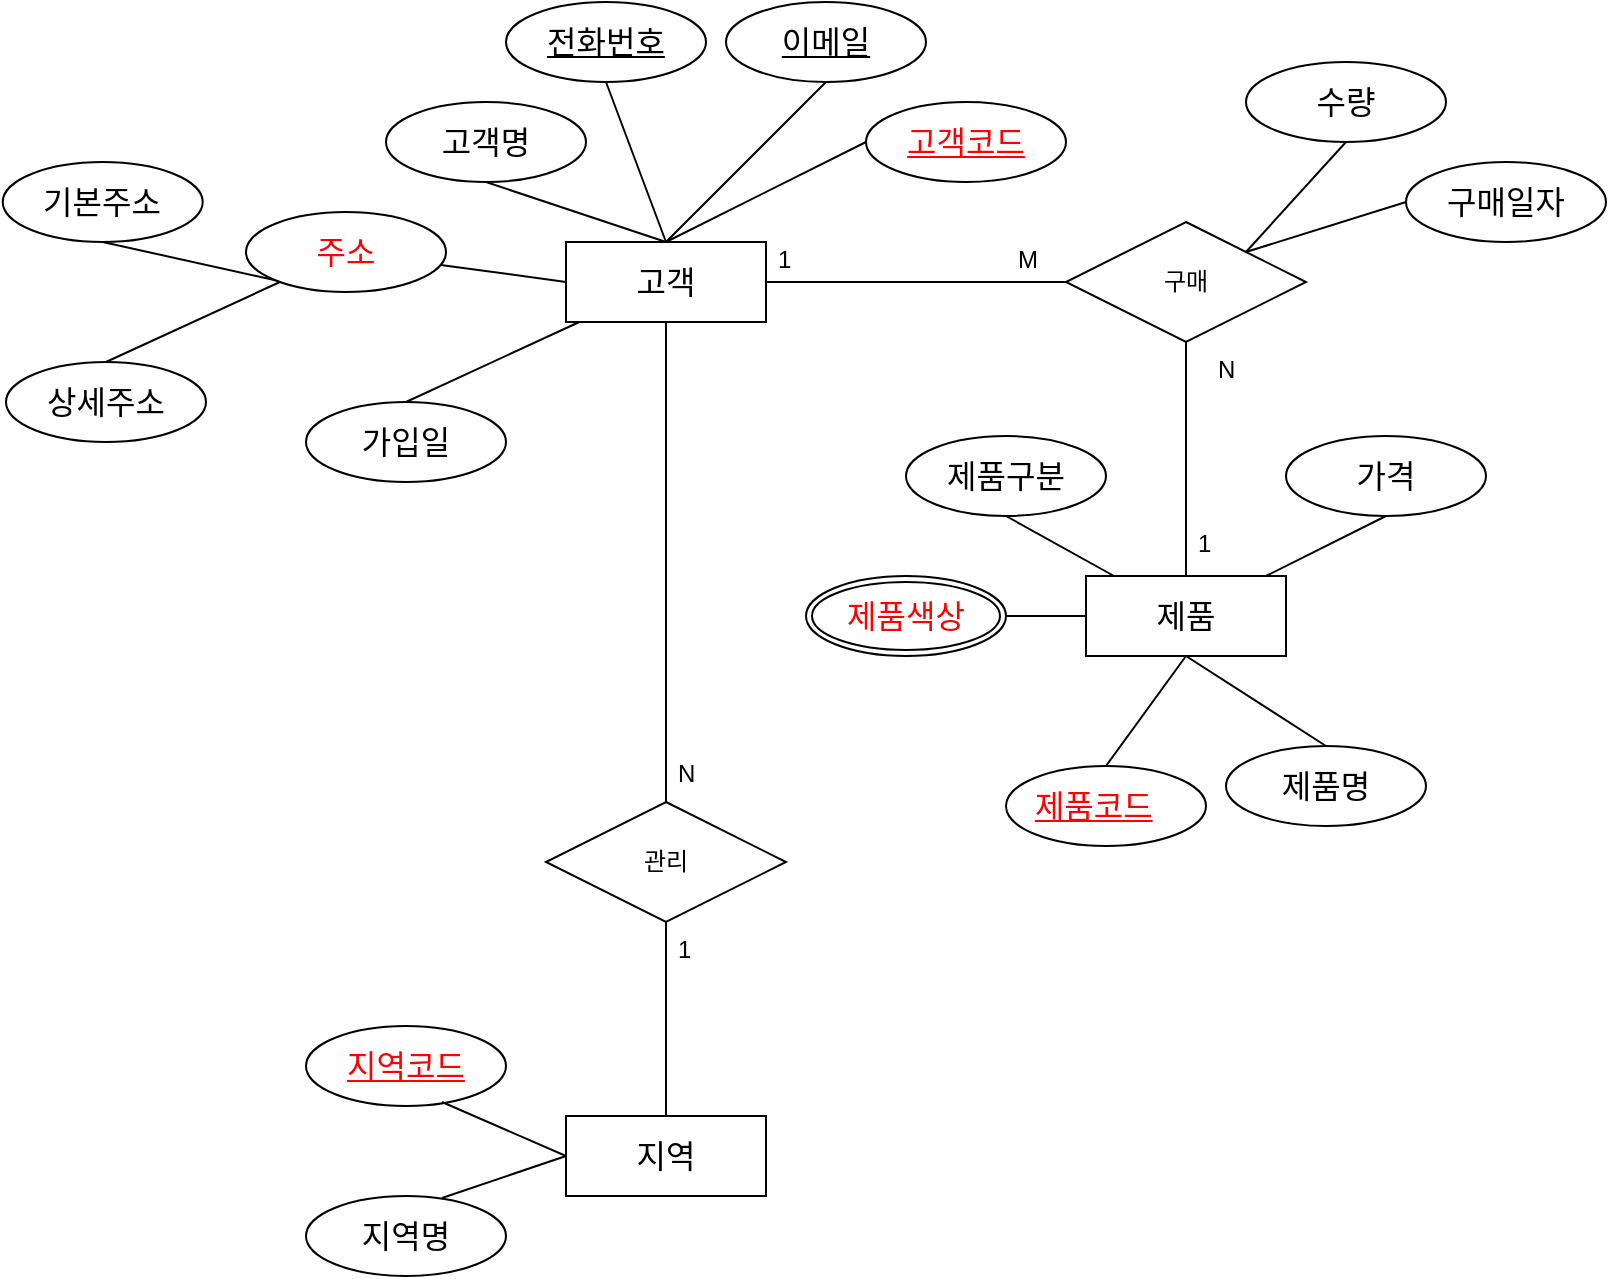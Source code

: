 <mxfile version="22.1.15" type="github">
  <diagram name="페이지-1" id="CnCt6xCvD2SzTqOOCQqH">
    <mxGraphModel dx="752" dy="792" grid="1" gridSize="10" guides="1" tooltips="1" connect="1" arrows="1" fold="1" page="1" pageScale="1" pageWidth="827" pageHeight="1169" math="0" shadow="0">
      <root>
        <mxCell id="0" />
        <mxCell id="1" parent="0" />
        <mxCell id="ThEoqWvwTluzFiu1jKSh-9" value="&lt;font&gt;고객&lt;/font&gt;" style="whiteSpace=wrap;html=1;align=center;fontSize=16;" parent="1" vertex="1">
          <mxGeometry x="300" y="220" width="100" height="40" as="geometry" />
        </mxCell>
        <mxCell id="ThEoqWvwTluzFiu1jKSh-10" value="고객명" style="ellipse;whiteSpace=wrap;html=1;align=center;fontSize=16;" parent="1" vertex="1">
          <mxGeometry x="210" y="150" width="100" height="40" as="geometry" />
        </mxCell>
        <mxCell id="ThEoqWvwTluzFiu1jKSh-13" value="" style="endArrow=none;html=1;rounded=0;fontSize=12;startSize=8;endSize=8;curved=1;exitX=0.5;exitY=1;exitDx=0;exitDy=0;entryX=0.5;entryY=0;entryDx=0;entryDy=0;" parent="1" source="ThEoqWvwTluzFiu1jKSh-10" target="ThEoqWvwTluzFiu1jKSh-9" edge="1">
          <mxGeometry relative="1" as="geometry">
            <mxPoint x="240" y="200" as="sourcePoint" />
            <mxPoint x="400" y="200" as="targetPoint" />
          </mxGeometry>
        </mxCell>
        <mxCell id="ThEoqWvwTluzFiu1jKSh-14" value="전화번호" style="ellipse;whiteSpace=wrap;html=1;align=center;fontSize=16;fontStyle=4" parent="1" vertex="1">
          <mxGeometry x="270" y="100" width="100" height="40" as="geometry" />
        </mxCell>
        <mxCell id="ThEoqWvwTluzFiu1jKSh-15" value="" style="endArrow=none;html=1;rounded=0;fontSize=12;startSize=8;endSize=8;curved=1;exitX=0.5;exitY=1;exitDx=0;exitDy=0;entryX=0.5;entryY=0;entryDx=0;entryDy=0;" parent="1" source="ThEoqWvwTluzFiu1jKSh-14" target="ThEoqWvwTluzFiu1jKSh-9" edge="1">
          <mxGeometry relative="1" as="geometry">
            <mxPoint x="350" y="170" as="sourcePoint" />
            <mxPoint x="460" y="190" as="targetPoint" />
          </mxGeometry>
        </mxCell>
        <mxCell id="ThEoqWvwTluzFiu1jKSh-16" value="이메일" style="ellipse;whiteSpace=wrap;html=1;align=center;fontSize=16;fontStyle=4" parent="1" vertex="1">
          <mxGeometry x="380" y="100" width="100" height="40" as="geometry" />
        </mxCell>
        <mxCell id="ThEoqWvwTluzFiu1jKSh-17" value="" style="endArrow=none;html=1;rounded=0;fontSize=12;startSize=8;endSize=8;curved=1;exitX=0.5;exitY=1;exitDx=0;exitDy=0;entryX=0.5;entryY=0;entryDx=0;entryDy=0;" parent="1" source="ThEoqWvwTluzFiu1jKSh-16" target="ThEoqWvwTluzFiu1jKSh-9" edge="1">
          <mxGeometry relative="1" as="geometry">
            <mxPoint x="450" y="220" as="sourcePoint" />
            <mxPoint x="450" y="270" as="targetPoint" />
          </mxGeometry>
        </mxCell>
        <mxCell id="ThEoqWvwTluzFiu1jKSh-18" value="고객코드" style="ellipse;whiteSpace=wrap;html=1;align=center;fontSize=16;fontStyle=4;fontColor=#FF0000;" parent="1" vertex="1">
          <mxGeometry x="450" y="150" width="100" height="40" as="geometry" />
        </mxCell>
        <mxCell id="ThEoqWvwTluzFiu1jKSh-19" value="" style="endArrow=none;html=1;rounded=0;fontSize=12;startSize=8;endSize=8;curved=1;exitX=0;exitY=0.5;exitDx=0;exitDy=0;entryX=0.5;entryY=0;entryDx=0;entryDy=0;" parent="1" source="ThEoqWvwTluzFiu1jKSh-18" target="ThEoqWvwTluzFiu1jKSh-9" edge="1">
          <mxGeometry relative="1" as="geometry">
            <mxPoint x="510" y="260" as="sourcePoint" />
            <mxPoint x="490" y="300" as="targetPoint" />
          </mxGeometry>
        </mxCell>
        <mxCell id="ThEoqWvwTluzFiu1jKSh-22" value="가입일&lt;br&gt;" style="ellipse;whiteSpace=wrap;html=1;align=center;fontSize=16;" parent="1" vertex="1">
          <mxGeometry x="170" y="300" width="100" height="40" as="geometry" />
        </mxCell>
        <mxCell id="ThEoqWvwTluzFiu1jKSh-23" value="" style="endArrow=none;html=1;rounded=0;fontSize=12;startSize=8;endSize=8;curved=1;exitX=0.5;exitY=0;exitDx=0;exitDy=0;" parent="1" source="ThEoqWvwTluzFiu1jKSh-22" target="ThEoqWvwTluzFiu1jKSh-9" edge="1">
          <mxGeometry relative="1" as="geometry">
            <mxPoint x="230" y="330" as="sourcePoint" />
            <mxPoint x="340" y="350" as="targetPoint" />
          </mxGeometry>
        </mxCell>
        <mxCell id="ThEoqWvwTluzFiu1jKSh-27" value="" style="endArrow=none;html=1;rounded=0;fontSize=12;startSize=8;endSize=8;curved=1;entryX=1;entryY=0.5;entryDx=0;entryDy=0;exitX=0;exitY=0.5;exitDx=0;exitDy=0;" parent="1" source="d2EKSEdaq0tNLFLeg7t2-2" target="ThEoqWvwTluzFiu1jKSh-9" edge="1">
          <mxGeometry relative="1" as="geometry">
            <mxPoint x="454" y="330" as="sourcePoint" />
            <mxPoint x="580" y="455" as="targetPoint" />
            <Array as="points" />
          </mxGeometry>
        </mxCell>
        <mxCell id="ThEoqWvwTluzFiu1jKSh-28" value="주소&lt;br&gt;" style="ellipse;whiteSpace=wrap;html=1;align=center;fontSize=16;fontColor=#FF0000;" parent="1" vertex="1">
          <mxGeometry x="140" y="205" width="100" height="40" as="geometry" />
        </mxCell>
        <mxCell id="ThEoqWvwTluzFiu1jKSh-29" value="" style="endArrow=none;html=1;rounded=0;fontSize=12;startSize=8;endSize=8;curved=1;entryX=0;entryY=0.5;entryDx=0;entryDy=0;" parent="1" source="ThEoqWvwTluzFiu1jKSh-28" target="ThEoqWvwTluzFiu1jKSh-9" edge="1">
          <mxGeometry relative="1" as="geometry">
            <mxPoint x="170" y="255" as="sourcePoint" />
            <mxPoint x="280" y="275" as="targetPoint" />
          </mxGeometry>
        </mxCell>
        <mxCell id="ThEoqWvwTluzFiu1jKSh-31" value="&lt;font&gt;상세주소&lt;/font&gt;" style="ellipse;whiteSpace=wrap;html=1;align=center;fontSize=16;" parent="1" vertex="1">
          <mxGeometry x="20" y="280" width="100" height="40" as="geometry" />
        </mxCell>
        <mxCell id="ThEoqWvwTluzFiu1jKSh-32" value="" style="endArrow=none;html=1;rounded=0;fontSize=12;startSize=8;endSize=8;curved=1;exitX=0.5;exitY=0;exitDx=0;exitDy=0;" parent="1" source="ThEoqWvwTluzFiu1jKSh-31" edge="1">
          <mxGeometry relative="1" as="geometry">
            <mxPoint x="80" y="310" as="sourcePoint" />
            <mxPoint x="157" y="240" as="targetPoint" />
          </mxGeometry>
        </mxCell>
        <mxCell id="ThEoqWvwTluzFiu1jKSh-34" value="&lt;font&gt;기본주소&lt;/font&gt;" style="ellipse;whiteSpace=wrap;html=1;align=center;fontSize=16;" parent="1" vertex="1">
          <mxGeometry x="18.36" y="180" width="100" height="40" as="geometry" />
        </mxCell>
        <mxCell id="ThEoqWvwTluzFiu1jKSh-35" value="" style="endArrow=none;html=1;rounded=0;fontSize=12;startSize=8;endSize=8;curved=1;exitX=0.5;exitY=1;exitDx=0;exitDy=0;entryX=0;entryY=1;entryDx=0;entryDy=0;" parent="1" source="ThEoqWvwTluzFiu1jKSh-34" target="ThEoqWvwTluzFiu1jKSh-28" edge="1">
          <mxGeometry relative="1" as="geometry">
            <mxPoint x="78.36" y="210" as="sourcePoint" />
            <mxPoint x="170.005" y="199.142" as="targetPoint" />
          </mxGeometry>
        </mxCell>
        <mxCell id="ThEoqWvwTluzFiu1jKSh-36" value="지역" style="whiteSpace=wrap;html=1;align=center;fontSize=16;" parent="1" vertex="1">
          <mxGeometry x="300" y="657" width="100" height="40" as="geometry" />
        </mxCell>
        <mxCell id="ThEoqWvwTluzFiu1jKSh-37" value="지역명" style="ellipse;whiteSpace=wrap;html=1;align=center;fontSize=16;" parent="1" vertex="1">
          <mxGeometry x="170" y="697" width="100" height="40" as="geometry" />
        </mxCell>
        <mxCell id="ThEoqWvwTluzFiu1jKSh-38" value="지역코드" style="ellipse;whiteSpace=wrap;html=1;align=center;fontSize=16;fontStyle=4;fontColor=#FF0000;" parent="1" vertex="1">
          <mxGeometry x="170" y="612" width="100" height="40" as="geometry" />
        </mxCell>
        <mxCell id="ThEoqWvwTluzFiu1jKSh-39" value="" style="endArrow=none;html=1;rounded=0;fontSize=12;startSize=8;endSize=8;curved=1;entryX=0;entryY=0.5;entryDx=0;entryDy=0;exitX=0.68;exitY=0.95;exitDx=0;exitDy=0;exitPerimeter=0;" parent="1" source="ThEoqWvwTluzFiu1jKSh-38" target="ThEoqWvwTluzFiu1jKSh-36" edge="1">
          <mxGeometry relative="1" as="geometry">
            <mxPoint x="250" y="667" as="sourcePoint" />
            <mxPoint x="330" y="727" as="targetPoint" />
          </mxGeometry>
        </mxCell>
        <mxCell id="ThEoqWvwTluzFiu1jKSh-40" value="" style="endArrow=none;html=1;rounded=0;fontSize=12;startSize=8;endSize=8;curved=1;entryX=0;entryY=0.5;entryDx=0;entryDy=0;exitX=0.68;exitY=0.025;exitDx=0;exitDy=0;exitPerimeter=0;" parent="1" source="ThEoqWvwTluzFiu1jKSh-37" target="ThEoqWvwTluzFiu1jKSh-36" edge="1">
          <mxGeometry relative="1" as="geometry">
            <mxPoint x="248" y="687" as="sourcePoint" />
            <mxPoint x="350" y="704" as="targetPoint" />
          </mxGeometry>
        </mxCell>
        <mxCell id="ThEoqWvwTluzFiu1jKSh-41" value="제품" style="whiteSpace=wrap;html=1;align=center;fontSize=16;" parent="1" vertex="1">
          <mxGeometry x="560" y="387" width="100" height="40" as="geometry" />
        </mxCell>
        <mxCell id="ThEoqWvwTluzFiu1jKSh-42" value="제품코드&lt;span style=&quot;white-space: pre;&quot;&gt;&#x9;&lt;/span&gt;" style="ellipse;whiteSpace=wrap;html=1;align=center;fontSize=16;fontStyle=4;fontColor=#FF0000;" parent="1" vertex="1">
          <mxGeometry x="520" y="482" width="100" height="40" as="geometry" />
        </mxCell>
        <mxCell id="ThEoqWvwTluzFiu1jKSh-43" value="" style="endArrow=none;html=1;rounded=0;fontSize=12;startSize=8;endSize=8;curved=1;exitX=0.5;exitY=0;exitDx=0;exitDy=0;entryX=0.5;entryY=1;entryDx=0;entryDy=0;" parent="1" source="ThEoqWvwTluzFiu1jKSh-42" target="ThEoqWvwTluzFiu1jKSh-41" edge="1">
          <mxGeometry relative="1" as="geometry">
            <mxPoint x="570" y="617" as="sourcePoint" />
            <mxPoint x="610" y="427" as="targetPoint" />
          </mxGeometry>
        </mxCell>
        <mxCell id="ThEoqWvwTluzFiu1jKSh-44" value="제품명" style="ellipse;whiteSpace=wrap;html=1;align=center;fontSize=16;" parent="1" vertex="1">
          <mxGeometry x="630" y="472" width="100" height="40" as="geometry" />
        </mxCell>
        <mxCell id="ThEoqWvwTluzFiu1jKSh-45" value="" style="endArrow=none;html=1;rounded=0;fontSize=12;startSize=8;endSize=8;curved=1;exitX=0.5;exitY=0;exitDx=0;exitDy=0;entryX=0.5;entryY=1;entryDx=0;entryDy=0;" parent="1" source="ThEoqWvwTluzFiu1jKSh-44" target="ThEoqWvwTluzFiu1jKSh-41" edge="1">
          <mxGeometry relative="1" as="geometry">
            <mxPoint x="730" y="602" as="sourcePoint" />
            <mxPoint x="610" y="422" as="targetPoint" />
          </mxGeometry>
        </mxCell>
        <mxCell id="ThEoqWvwTluzFiu1jKSh-49" value="제품구분" style="ellipse;whiteSpace=wrap;html=1;align=center;fontSize=16;fontStyle=0" parent="1" vertex="1">
          <mxGeometry x="470" y="317" width="100" height="40" as="geometry" />
        </mxCell>
        <mxCell id="ThEoqWvwTluzFiu1jKSh-50" value="" style="endArrow=none;html=1;rounded=0;fontSize=12;startSize=8;endSize=8;curved=1;exitX=0.5;exitY=1;exitDx=0;exitDy=0;" parent="1" source="ThEoqWvwTluzFiu1jKSh-49" target="ThEoqWvwTluzFiu1jKSh-41" edge="1">
          <mxGeometry relative="1" as="geometry">
            <mxPoint x="500" y="367" as="sourcePoint" />
            <mxPoint x="610" y="387" as="targetPoint" />
          </mxGeometry>
        </mxCell>
        <mxCell id="ThEoqWvwTluzFiu1jKSh-53" value="가격" style="ellipse;whiteSpace=wrap;html=1;align=center;fontSize=16;fontStyle=0" parent="1" vertex="1">
          <mxGeometry x="660" y="317" width="100" height="40" as="geometry" />
        </mxCell>
        <mxCell id="ThEoqWvwTluzFiu1jKSh-54" value="" style="endArrow=none;html=1;rounded=0;fontSize=12;startSize=8;endSize=8;curved=1;exitX=0.5;exitY=1;exitDx=0;exitDy=0;" parent="1" source="ThEoqWvwTluzFiu1jKSh-53" target="ThEoqWvwTluzFiu1jKSh-41" edge="1">
          <mxGeometry relative="1" as="geometry">
            <mxPoint x="710" y="387" as="sourcePoint" />
            <mxPoint x="600" y="387" as="targetPoint" />
          </mxGeometry>
        </mxCell>
        <mxCell id="d2EKSEdaq0tNLFLeg7t2-2" value="구매" style="shape=rhombus;perimeter=rhombusPerimeter;whiteSpace=wrap;html=1;align=center;" vertex="1" parent="1">
          <mxGeometry x="550" y="210" width="120" height="60" as="geometry" />
        </mxCell>
        <mxCell id="d2EKSEdaq0tNLFLeg7t2-5" value="" style="endArrow=none;html=1;rounded=0;fontSize=12;startSize=8;endSize=8;curved=1;exitX=0.5;exitY=0;exitDx=0;exitDy=0;" edge="1" parent="1" source="d2EKSEdaq0tNLFLeg7t2-6" target="ThEoqWvwTluzFiu1jKSh-9">
          <mxGeometry relative="1" as="geometry">
            <mxPoint x="222.36" y="470" as="sourcePoint" />
            <mxPoint x="118.36" y="400" as="targetPoint" />
          </mxGeometry>
        </mxCell>
        <mxCell id="d2EKSEdaq0tNLFLeg7t2-6" value="관리" style="shape=rhombus;perimeter=rhombusPerimeter;whiteSpace=wrap;html=1;align=center;" vertex="1" parent="1">
          <mxGeometry x="290" y="500" width="120" height="60" as="geometry" />
        </mxCell>
        <mxCell id="d2EKSEdaq0tNLFLeg7t2-7" value="N" style="text;strokeColor=none;fillColor=none;spacingLeft=4;spacingRight=4;overflow=hidden;rotatable=0;points=[[0,0.5],[1,0.5]];portConstraint=eastwest;fontSize=12;whiteSpace=wrap;html=1;" vertex="1" parent="1">
          <mxGeometry x="350" y="472" width="40" height="30" as="geometry" />
        </mxCell>
        <mxCell id="d2EKSEdaq0tNLFLeg7t2-9" value="" style="endArrow=none;html=1;rounded=0;entryX=0.5;entryY=0;entryDx=0;entryDy=0;" edge="1" parent="1" source="d2EKSEdaq0tNLFLeg7t2-6" target="ThEoqWvwTluzFiu1jKSh-36">
          <mxGeometry relative="1" as="geometry">
            <mxPoint x="330" y="490" as="sourcePoint" />
            <mxPoint x="490" y="490" as="targetPoint" />
          </mxGeometry>
        </mxCell>
        <mxCell id="d2EKSEdaq0tNLFLeg7t2-10" value="1&lt;br&gt;" style="text;strokeColor=none;fillColor=none;spacingLeft=4;spacingRight=4;overflow=hidden;rotatable=0;points=[[0,0.5],[1,0.5]];portConstraint=eastwest;fontSize=12;whiteSpace=wrap;html=1;" vertex="1" parent="1">
          <mxGeometry x="350" y="560" width="40" height="30" as="geometry" />
        </mxCell>
        <mxCell id="d2EKSEdaq0tNLFLeg7t2-11" value="수량" style="ellipse;whiteSpace=wrap;html=1;align=center;fontSize=16;fontStyle=0" vertex="1" parent="1">
          <mxGeometry x="640" y="130" width="100" height="40" as="geometry" />
        </mxCell>
        <mxCell id="d2EKSEdaq0tNLFLeg7t2-12" value="" style="endArrow=none;html=1;rounded=0;fontSize=12;startSize=8;endSize=8;curved=1;exitX=0.5;exitY=1;exitDx=0;exitDy=0;entryX=1;entryY=0;entryDx=0;entryDy=0;" edge="1" parent="1" source="d2EKSEdaq0tNLFLeg7t2-11" target="d2EKSEdaq0tNLFLeg7t2-2">
          <mxGeometry relative="1" as="geometry">
            <mxPoint x="650" y="300" as="sourcePoint" />
            <mxPoint x="550" y="300" as="targetPoint" />
          </mxGeometry>
        </mxCell>
        <mxCell id="d2EKSEdaq0tNLFLeg7t2-13" value="구매일자" style="ellipse;whiteSpace=wrap;html=1;align=center;fontSize=16;fontStyle=0" vertex="1" parent="1">
          <mxGeometry x="720" y="180" width="100" height="40" as="geometry" />
        </mxCell>
        <mxCell id="d2EKSEdaq0tNLFLeg7t2-14" value="" style="endArrow=none;html=1;rounded=0;fontSize=12;startSize=8;endSize=8;curved=1;exitX=0;exitY=0.5;exitDx=0;exitDy=0;entryX=1;entryY=0;entryDx=0;entryDy=0;" edge="1" parent="1" source="d2EKSEdaq0tNLFLeg7t2-13" target="d2EKSEdaq0tNLFLeg7t2-2">
          <mxGeometry relative="1" as="geometry">
            <mxPoint x="710" y="340" as="sourcePoint" />
            <mxPoint x="550" y="300" as="targetPoint" />
          </mxGeometry>
        </mxCell>
        <mxCell id="d2EKSEdaq0tNLFLeg7t2-15" value="M" style="text;strokeColor=none;fillColor=none;spacingLeft=4;spacingRight=4;overflow=hidden;rotatable=0;points=[[0,0.5],[1,0.5]];portConstraint=eastwest;fontSize=12;whiteSpace=wrap;html=1;" vertex="1" parent="1">
          <mxGeometry x="520" y="215" width="40" height="30" as="geometry" />
        </mxCell>
        <mxCell id="d2EKSEdaq0tNLFLeg7t2-18" value="" style="endArrow=none;html=1;rounded=0;fontSize=12;startSize=8;endSize=8;curved=1;exitX=1;exitY=0.5;exitDx=0;exitDy=0;entryX=0;entryY=0.5;entryDx=0;entryDy=0;" edge="1" parent="1" source="d2EKSEdaq0tNLFLeg7t2-19" target="ThEoqWvwTluzFiu1jKSh-41">
          <mxGeometry relative="1" as="geometry">
            <mxPoint x="460" y="447" as="sourcePoint" />
            <mxPoint x="460" y="522" as="targetPoint" />
          </mxGeometry>
        </mxCell>
        <mxCell id="d2EKSEdaq0tNLFLeg7t2-19" value="제품색상" style="ellipse;shape=doubleEllipse;margin=3;whiteSpace=wrap;html=1;align=center;fontSize=16;fontColor=#FF0000;" vertex="1" parent="1">
          <mxGeometry x="420" y="387" width="100" height="40" as="geometry" />
        </mxCell>
        <mxCell id="d2EKSEdaq0tNLFLeg7t2-20" value="" style="endArrow=none;html=1;rounded=0;entryX=0.5;entryY=1;entryDx=0;entryDy=0;exitX=0.5;exitY=0;exitDx=0;exitDy=0;" edge="1" parent="1" source="ThEoqWvwTluzFiu1jKSh-41" target="d2EKSEdaq0tNLFLeg7t2-2">
          <mxGeometry relative="1" as="geometry">
            <mxPoint x="520" y="320" as="sourcePoint" />
            <mxPoint x="680" y="320" as="targetPoint" />
          </mxGeometry>
        </mxCell>
        <mxCell id="d2EKSEdaq0tNLFLeg7t2-21" value="N" style="text;strokeColor=none;fillColor=none;spacingLeft=4;spacingRight=4;overflow=hidden;rotatable=0;points=[[0,0.5],[1,0.5]];portConstraint=eastwest;fontSize=12;whiteSpace=wrap;html=1;" vertex="1" parent="1">
          <mxGeometry x="620" y="270" width="40" height="30" as="geometry" />
        </mxCell>
        <mxCell id="d2EKSEdaq0tNLFLeg7t2-22" value="1" style="text;strokeColor=none;fillColor=none;spacingLeft=4;spacingRight=4;overflow=hidden;rotatable=0;points=[[0,0.5],[1,0.5]];portConstraint=eastwest;fontSize=12;whiteSpace=wrap;html=1;" vertex="1" parent="1">
          <mxGeometry x="610" y="357" width="40" height="30" as="geometry" />
        </mxCell>
        <mxCell id="d2EKSEdaq0tNLFLeg7t2-23" value="1" style="text;strokeColor=none;fillColor=none;spacingLeft=4;spacingRight=4;overflow=hidden;rotatable=0;points=[[0,0.5],[1,0.5]];portConstraint=eastwest;fontSize=12;whiteSpace=wrap;html=1;" vertex="1" parent="1">
          <mxGeometry x="400" y="215" width="40" height="30" as="geometry" />
        </mxCell>
      </root>
    </mxGraphModel>
  </diagram>
</mxfile>
